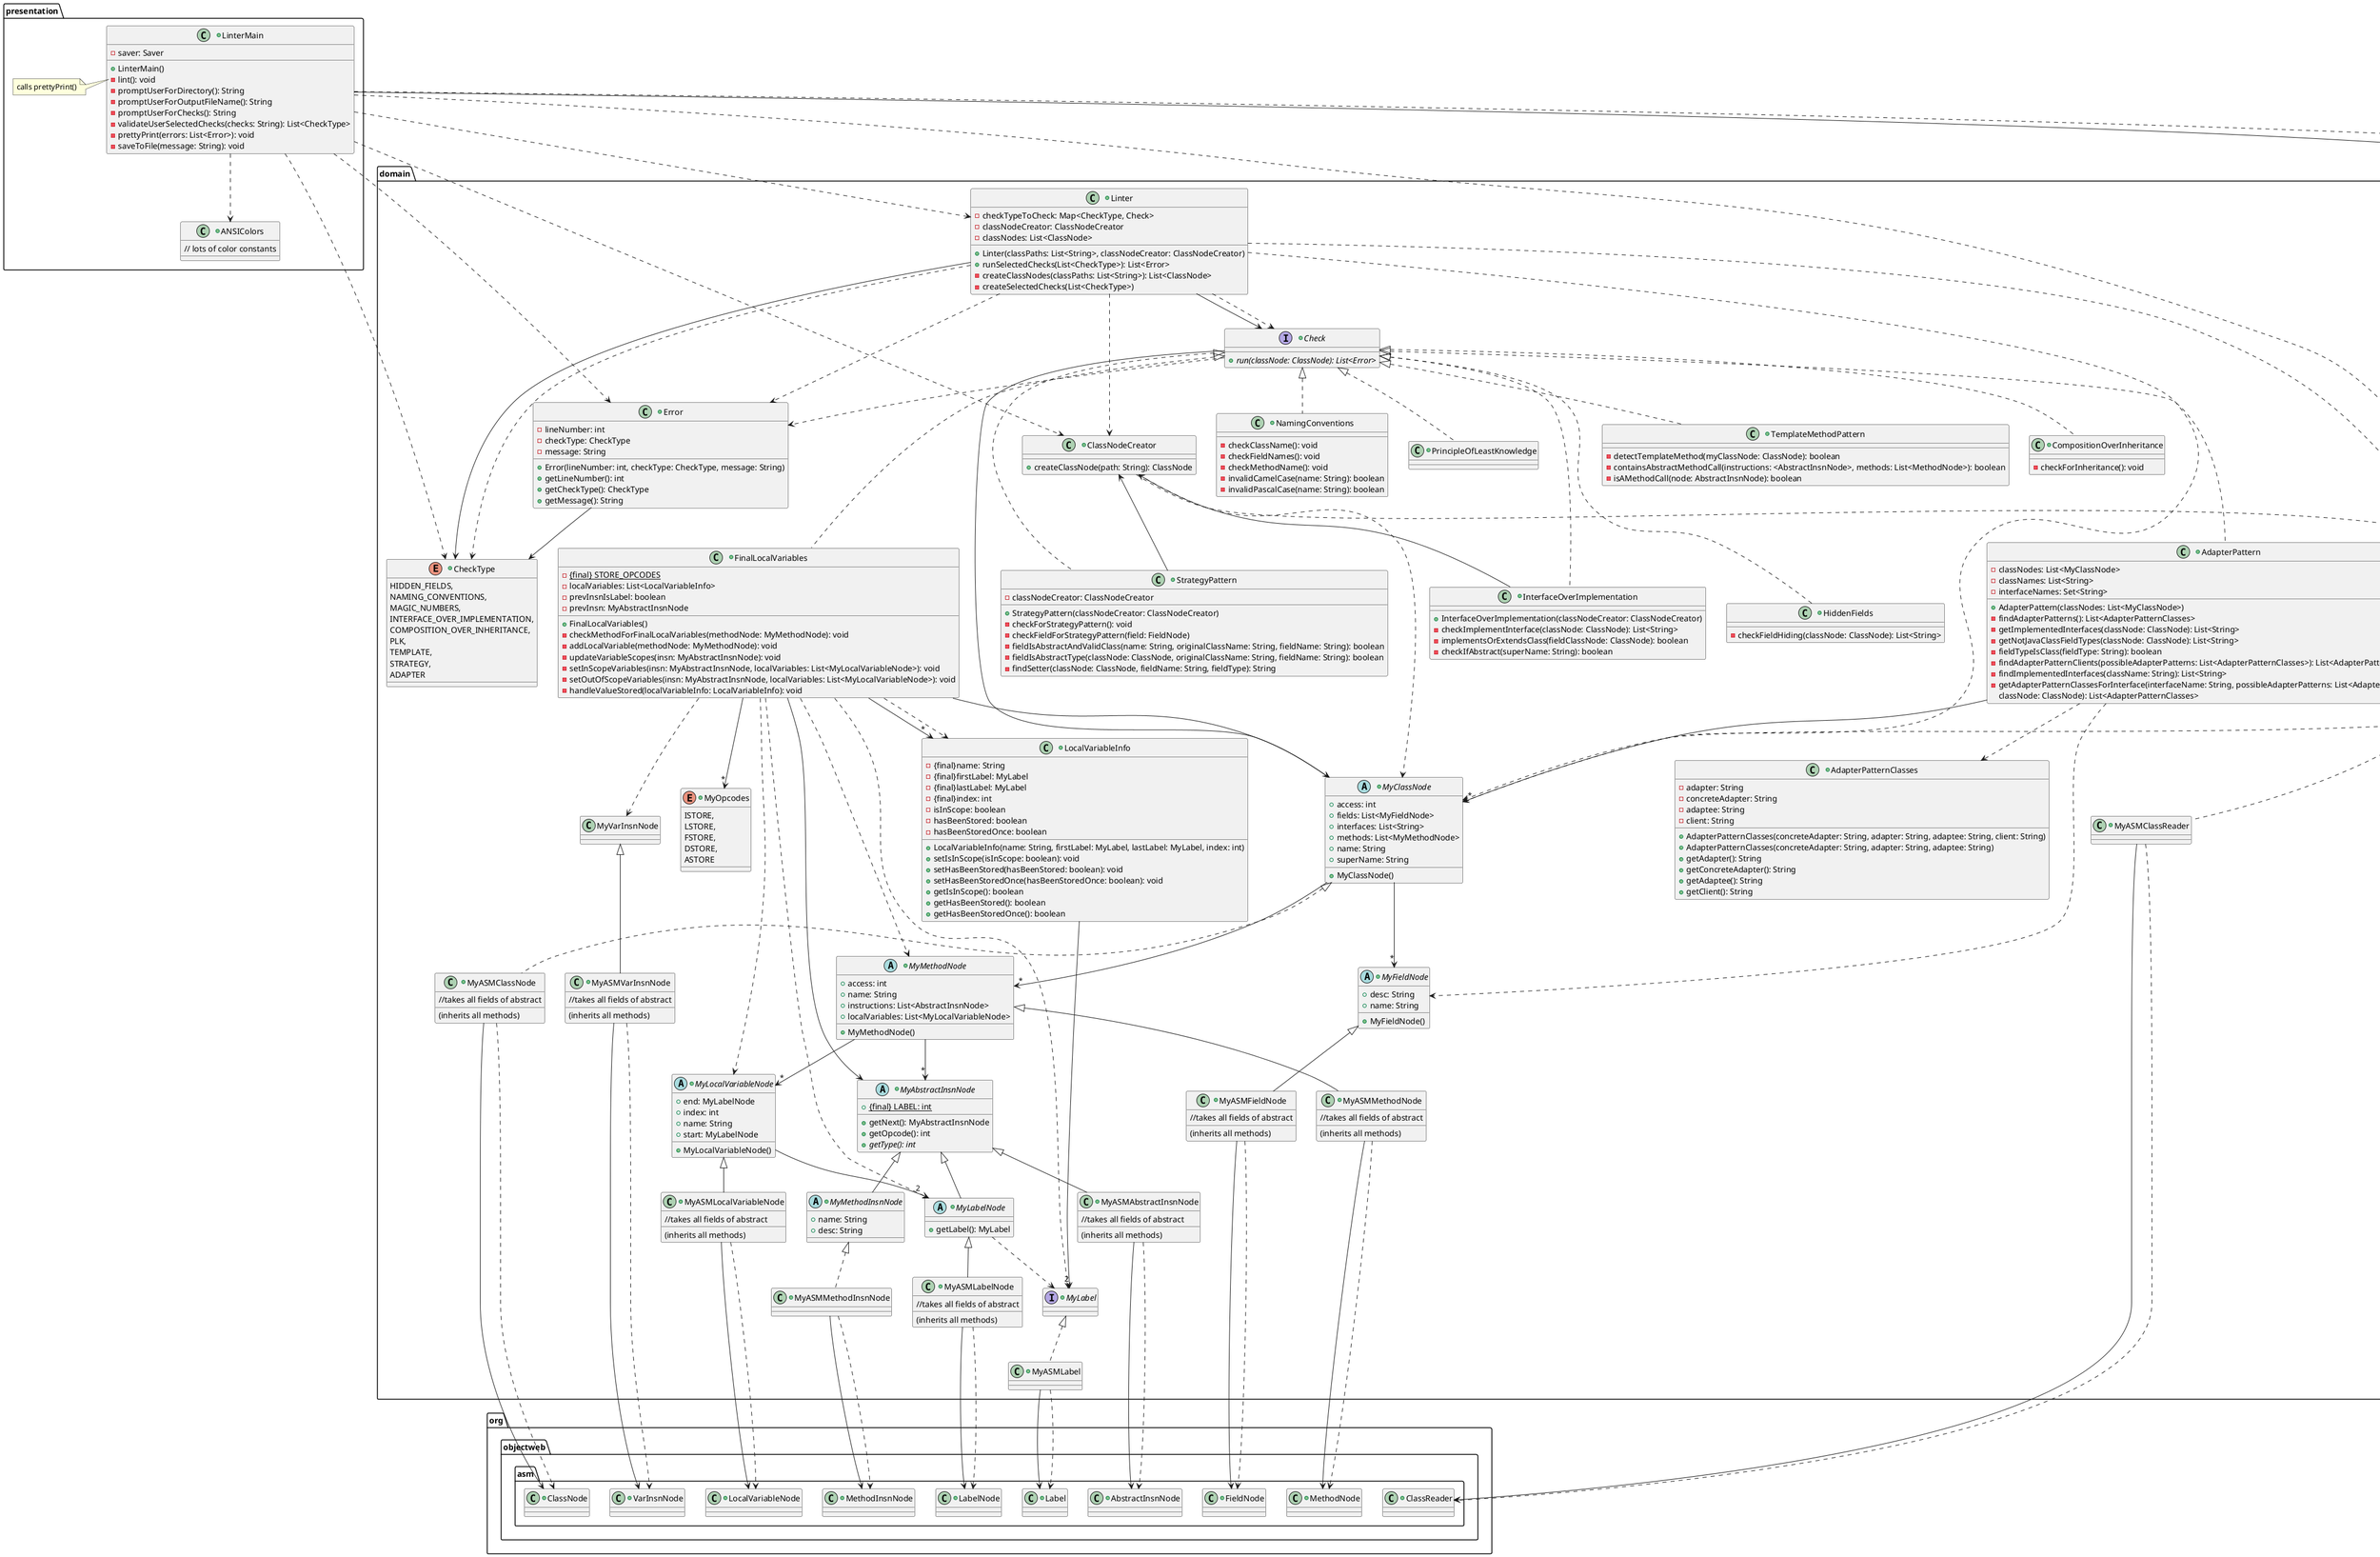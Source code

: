 @startuml
package presentation {
+class ANSIColors {
// lots of color constants
}

+class LinterMain {
-saver: Saver
+LinterMain()
-lint(): void
-promptUserForDirectory(): String
-promptUserForOutputFileName(): String
-promptUserForChecks(): String
-validateUserSelectedChecks(checks: String): List<CheckType>
-prettyPrint(errors: List<Error>): void
-saveToFile(message: String): void
}
note left of LinterMain::lint
    calls prettyPrint()
end note
}

package domain {
    +class AdapterPattern {
        -classNodes: List<MyClassNode>
        -classNames: List<String>
        -interfaceNames: Set<String>
        +AdapterPattern(classNodes: List<MyClassNode>)
        -findAdapterPatterns(): List<AdapterPatternClasses>
        -getImplementedInterfaces(classNode: ClassNode): List<String>
        -getNotJavaClassFieldTypes(classNode: ClassNode): List<String>
        -fieldTypeIsClass(fieldType: String): boolean
        -findAdapterPatternClients(possibleAdapterPatterns: List<AdapterPatternClasses>): List<AdapterPatternClasses>
        -findImplementedInterfaces(className: String): List<String>
        -getAdapterPatternClassesForInterface(interfaceName: String, possibleAdapterPatterns: List<AdapterPatternClasses>,
        classNode: ClassNode): List<AdapterPatternClasses>
    }

    +class AdapterPatternClasses {
        -adapter: String
        -concreteAdapter: String
        -adaptee: String
        -client: String
        +AdapterPatternClasses(concreteAdapter: String, adapter: String, adaptee: String, client: String)
        +AdapterPatternClasses(concreteAdapter: String, adapter: String, adaptee: String)
        +getAdapter(): String
        +getConcreteAdapter(): String
        +getAdaptee(): String
        +getClient(): String
    }

    +interface Check {
        +{abstract}run(classNode: ClassNode): List<Error>
    }

    +enum CheckType {
        HIDDEN_FIELDS,
        NAMING_CONVENTIONS,
        MAGIC_NUMBERS,
        INTERFACE_OVER_IMPLEMENTATION,
        COMPOSITION_OVER_INHERITANCE,
        PLK,
        TEMPLATE,
        STRATEGY,
        ADAPTER
    }

    +class ClassNodeCreator {
        +createClassNode(path: String): ClassNode
    }

    +class CompositionOverInheritance implements Check {
        -checkForInheritance(): void
    }

    +class Error {
        -lineNumber: int
        -checkType: CheckType
        -message: String
        +Error(lineNumber: int, checkType: CheckType, message: String)
        +getLineNumber(): int
        +getCheckType(): CheckType
        +getMessage(): String
    }

    +class FinalLocalVariables {
        -{static}{final} STORE_OPCODES
        -localVariables: List<LocalVariableInfo>
        -prevInsnIsLabel: boolean
        -prevInsn: MyAbstractInsnNode
        +FinalLocalVariables()
        -checkMethodForFinalLocalVariables(methodNode: MyMethodNode): void
        -addLocalVariable(methodNode: MyMethodNode): void
        -updateVariableScopes(insn: MyAbstractInsnNode): void
        -setInScopeVariables(insn: MyAbstractInsnNode, localVariables: List<MyLocalVariableNode>): void
        -setOutOfScopeVariables(insn: MyAbstractInsnNode, localVariables: List<MyLocalVariableNode>): void
        -handleValueStored(localVariableInfo: LocalVariableInfo): void
    }

    +class HiddenFields {
        -checkFieldHiding(classNode: ClassNode): List<String>
    }

    +class InterfaceOverImplementation {
        +InterfaceOverImplementation(classNodeCreator: ClassNodeCreator)
        -checkImplementInterface(classNode: ClassNode): List<String>
        -implementsOrExtendsClass(fieldClassNode: ClassNode): boolean
        -checkIfAbstract(superName: String): boolean
    }

    +class Linter {
        -checkTypeToCheck: Map<CheckType, Check>
        -classNodeCreator: ClassNodeCreator
        -classNodes: List<ClassNode>
        +Linter(classPaths: List<String>, classNodeCreator: ClassNodeCreator)
        +runSelectedChecks(List<CheckType>): List<Error>
        -createClassNodes(classPaths: List<String>): List<ClassNode>
        -createSelectedChecks(List<CheckType>)
    }
    
    +class LocalVariableInfo {
        -{final}name: String
        -{final}firstLabel: MyLabel
        -{final}lastLabel: MyLabel
        -{final}index: int
        -isInScope: boolean
        -hasBeenStored: boolean
        -hasBeenStoredOnce: boolean
        +LocalVariableInfo(name: String, firstLabel: MyLabel, lastLabel: MyLabel, index: int)
        +setIsInScope(isInScope: boolean): void
        +setHasBeenStored(hasBeenStored: boolean): void
        +setHasBeenStoredOnce(hasBeenStoredOnce: boolean): void
        +getIsInScope(): boolean
        +getHasBeenStored(): boolean
        +getHasBeenStoredOnce(): boolean
    }
    
    +abstract class MyAbstractInsnNode {
        +{static}{final} LABEL: int
        +getNext(): MyAbstractInsnNode
        +getOpcode(): int
        +{abstract}getType(): int
    }

    +class MyASMAbstractInsnNode extends MyAbstractInsnNode {
        //takes all fields of abstract
        (inherits all methods)
    }

    +class MyASMClassNode implements MyClassNode {
        //takes all fields of abstract
        (inherits all methods)
    }

    +class MyASMClassReader implements MyClassReader {
    }
    
    +class MyASMFieldNode extends MyFieldNode {
        //takes all fields of abstract
        (inherits all methods)
    }

    +class MyASMLabel implements MyLabel {
    }

    +class MyASMLabelNode extends MyLabelNode {
        //takes all fields of abstract
        (inherits all methods)
    }
    
    +class MyASMLocalVariableNode extends MyLocalVariableNode {
        //takes all fields of abstract
        (inherits all methods)
    }
    
    +class MyASMMethodInsnNode implements MyMethodInsnNode{
    }
    
    +class MyASMMethodNode extends MyMethodNode {
        //takes all fields of abstract
        (inherits all methods)
    }
    
    +class MyASMVarInsnNode extends MyVarInsnNode {
        //takes all fields of abstract
        (inherits all methods)
    }
    
    +abstract class MyClassNode {
        +access: int
        +fields: List<MyFieldNode>
        +interfaces: List<String>
        +methods: List<MyMethodNode>
        +name: String
        +superName: String
        +MyClassNode()
    }
    
    +interface MyClassReader {
    }
    
    +abstract class MyFieldNode {
        +desc: String
        +name: String
        +MyFieldNode()
    }
    
    +interface MyLabel {
    }
    
    +abstract class MyLabelNode extends MyAbstractInsnNode {
        +getLabel(): MyLabel
    }
    
    +abstract class MyLocalVariableNode {
        +end: MyLabelNode
        +index: int
        +name: String
        +start: MyLabelNode
        +MyLocalVariableNode()
    }
    
    +abstract class MyMethodInsnNode extends MyAbstractInsnNode{
        +name: String
        +desc: String
    }
    
    +abstract class MyMethodNode {
        +access: int
        +name: String
        +instructions: List<AbstractInsnNode>
        +localVariables: List<MyLocalVariableNode>
        +MyMethodNode()
    }
    
    +enum MyOpcodes {
        ISTORE,
        LSTORE,
        FSTORE,
        DSTORE,
        ASTORE
    }    

    +class NamingConventions implements Check {
        -checkClassName(): void
        -checkFieldNames(): void
        -checkMethodName(): void
        -invalidCamelCase(name: String): boolean
        -invalidPascalCase(name: String): boolean
    }

    +class PrincipleOfLeastKnowledge implements Check {
    }

    +class StrategyPattern {
        -classNodeCreator: ClassNodeCreator
        +StrategyPattern(classNodeCreator: ClassNodeCreator)
        -checkForStrategyPattern(): void
        -checkFieldForStrategyPattern(field: FieldNode)
        -fieldIsAbstractAndValidClass(name: String, originalClassName: String, fieldName: String): boolean
        -fieldIsAbstractType(classNode: ClassNode, originalClassName: String, fieldName: String): boolean
        -findSetter(classNode: ClassNode, fieldName: String, fieldType): String
    }

    +class TemplateMethodPattern implements Check {
        -detectTemplateMethod(myClassNode: ClassNode): boolean
        -containsAbstractMethodCall(instructions: <AbstractInsnNode>, methods: List<MethodNode>): boolean
        -isAMethodCall(node: AbstractInsnNode): boolean
    }
}

package datasource {
    +class ErrorSaver implements Saver {
        +saveError(message: String): void
    }

    +interface Saver {
        +{abstract} saveError(message: String): void
    }
}

package org.objectweb.asm {
    +class AbstractInsnNode {
    }

    +class ClassNode {
    }

    +class ClassReader {
    }

    +class FieldNode {
    }

    +class Label {
    }

    +class LabelNode {
    }

    +class LocalVariableNode{
    }

    +class MethodInsnNode{
    }

    +class MethodNode {
    }

    +class VarInsnNode {
    }
}

AdapterPattern ..> AdapterPatternClasses
AdapterPattern -->"*" MyClassNode
AdapterPattern ..> MyFieldNode

Check ..> Error
Check --> domain.MyClassNode

Check <|... AdapterPattern
Check <|... FinalLocalVariables
Check <|... HiddenFields
Check <|... InterfaceOverImplementation
Check <|... StrategyPattern

ClassNodeCreator ..> MyClassNode
ClassNodeCreator ..> MyClassReader
ClassNodeCreator <-- InterfaceOverImplementation
ClassNodeCreator <-- StrategyPattern

Error --> CheckType

FinalLocalVariables -->"*" LocalVariableInfo
FinalLocalVariables ..> LocalVariableInfo
FinalLocalVariables --> MyAbstractInsnNode
FinalLocalVariables --> MyClassNode
FinalLocalVariables ..> MyLabel
FinalLocalVariables ..> MyLabelNode
FinalLocalVariables ..> MyLocalVariableNode
FinalLocalVariables ..> MyMethodNode
FinalLocalVariables -->"*" MyOpcodes
FinalLocalVariables ..> MyVarInsnNode

Linter --> Check
Linter ..> Check
Linter --> CheckType
Linter ..> CheckType
Linter ..> Error
Linter ..> domain.MyClassNode
Linter ..> domain.MyClassReader
Linter ..> ClassNodeCreator

LinterMain ..> ANSIColors
LinterMain .down.> CheckType
LinterMain .down.> Error
LinterMain .down.> Linter
LinterMain .down.> domain.MyClassNode
LinterMain .down.> domain.MyClassReader
LinterMain ..> ClassNodeCreator
LinterMain -down-> Saver

LocalVariableInfo -->"2" MyLabel

MyASMAbstractInsnNode --> org.objectweb.asm.AbstractInsnNode
MyASMAbstractInsnNode ..> org.objectweb.asm.AbstractInsnNode

MyASMClassNode --> org.objectweb.asm.ClassNode
MyASMClassNode ..> org.objectweb.asm.ClassNode

MyASMClassReader --> org.objectweb.asm.ClassReader
MyASMClassReader ..> org.objectweb.asm.ClassReader

MyASMFieldNode --> org.objectweb.asm.FieldNode
MyASMFieldNode ..> org.objectweb.asm.FieldNode

MyASMLabel --> org.objectweb.asm.Label
MyASMLabel ..> org.objectweb.asm.Label

MyASMLabelNode --> org.objectweb.asm.LabelNode
MyASMLabelNode ..> org.objectweb.asm.LabelNode

MyASMLocalVariableNode --> org.objectweb.asm.LocalVariableNode
MyASMLocalVariableNode ..> org.objectweb.asm.LocalVariableNode

MyASMMethodInsnNode -> org.objectweb.asm.MethodInsnNode
MyASMMethodInsnNode .> org.objectweb.asm.MethodInsnNode

MyASMMethodNode --> org.objectweb.asm.MethodNode
MyASMMethodNode ..> org.objectweb.asm.MethodNode

MyASMVarInsnNode --> org.objectweb.asm.VarInsnNode
MyASMVarInsnNode ..> org.objectweb.asm.VarInsnNode

MyClassNode -->"*" MyFieldNode
MyClassNode -->"*" MyMethodNode

MyLabelNode ..> MyLabel

MyLocalVariableNode -->"2" MyLabelNode

MyMethodNode -->"*" MyLocalVariableNode
MyMethodNode -->"*" MyAbstractInsnNode
@enduml